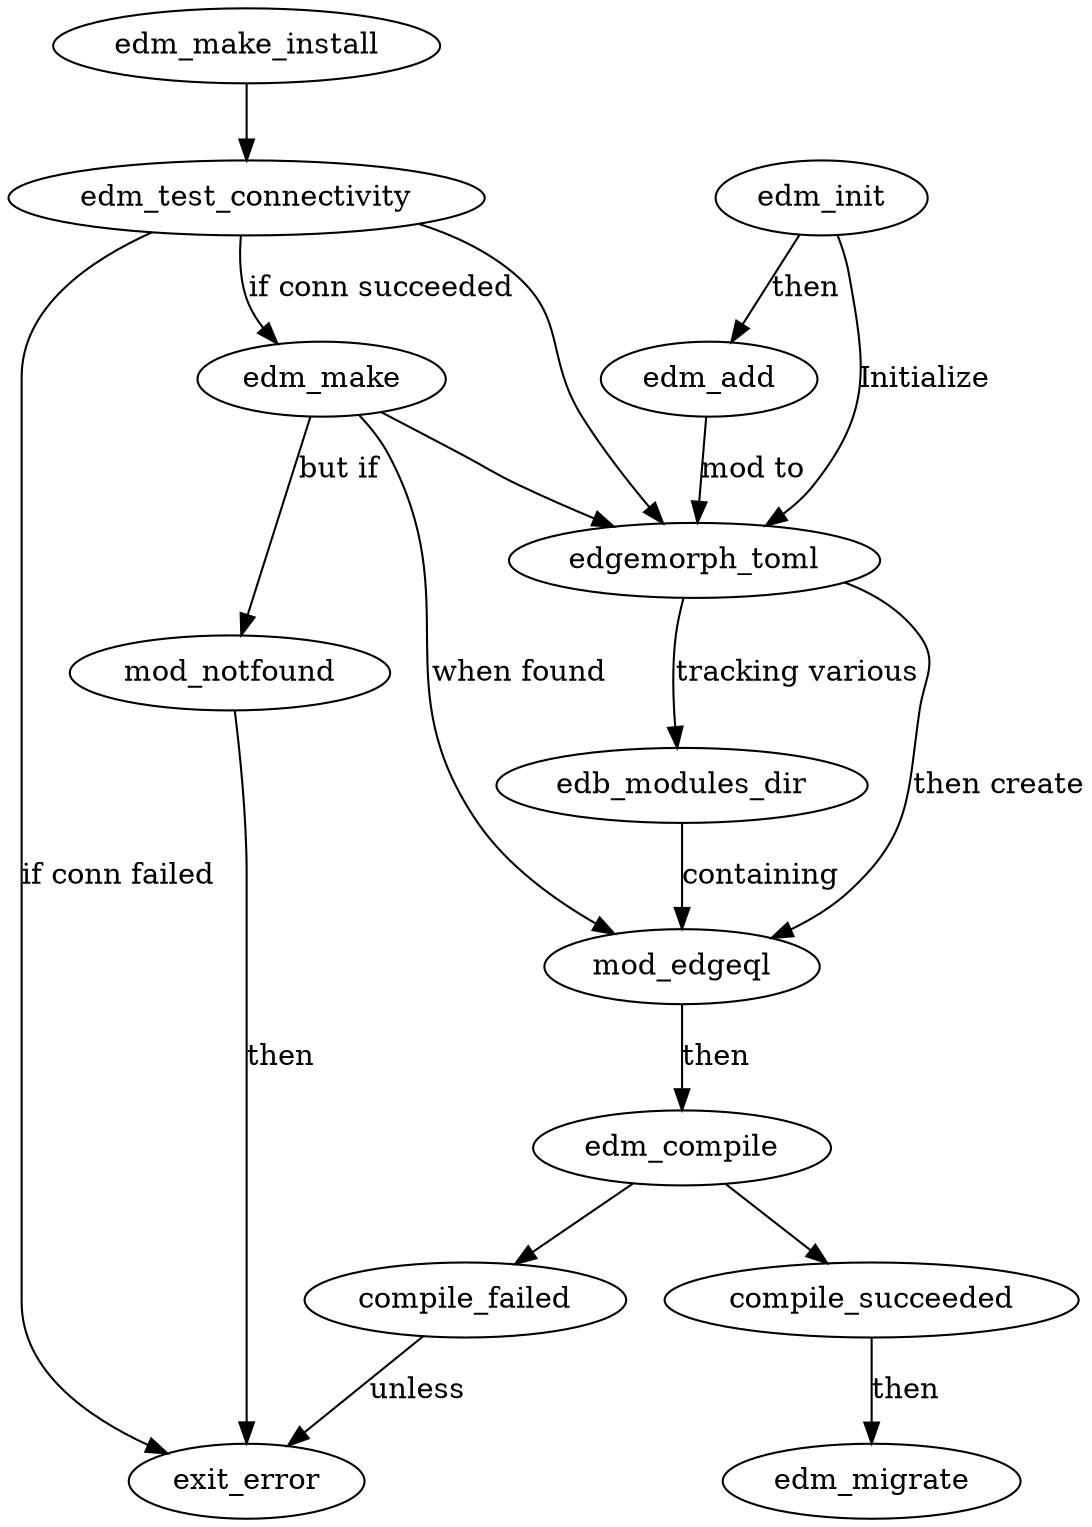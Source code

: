 digraph edgemorph_development_manager {
    edm_init -> edgemorph_toml [label="Initialize"];
    edm_add -> edgemorph_toml [ label = "mod to" ];
    edgemorph_toml -> mod_edgeql [ label = "then create" ];
    edgemorph_toml -> edb_modules_dir [ label="tracking various"];
    edm_make_install -> edm_test_connectivity;
    edm_test_connectivity -> edgemorph_toml;
    edm_test_connectivity -> exit_error [ label = "if conn failed" ];
    edm_test_connectivity -> edm_make  [ label = "if conn succeeded" ];
    edm_make -> edgemorph_toml;
    edm_make -> mod_notfound [label = "but if"] ;
    mod_notfound -> exit_error [label = "then"] ;
    edm_make -> mod_edgeql [ label = "when found"];
    mod_edgeql -> edm_compile [label="then"]; 
    compile_failed -> exit_error [label = "unless"];
    edm_init -> edm_add [label = "then" ];
    edm_add;
    exit_error;
    compile_succeeded;
    compile_failed;
    edm_compile -> compile_failed;
    edm_compile -> compile_succeeded;
    edm_migrate;
    compile_succeeded -> edm_migrate [label="then"];
    mod_notfound;
    edb_modules_dir;
    edb_modules_dir -> mod_edgeql [label="containing"];
    mod_edgeql;
    edgemorph_toml;
}

